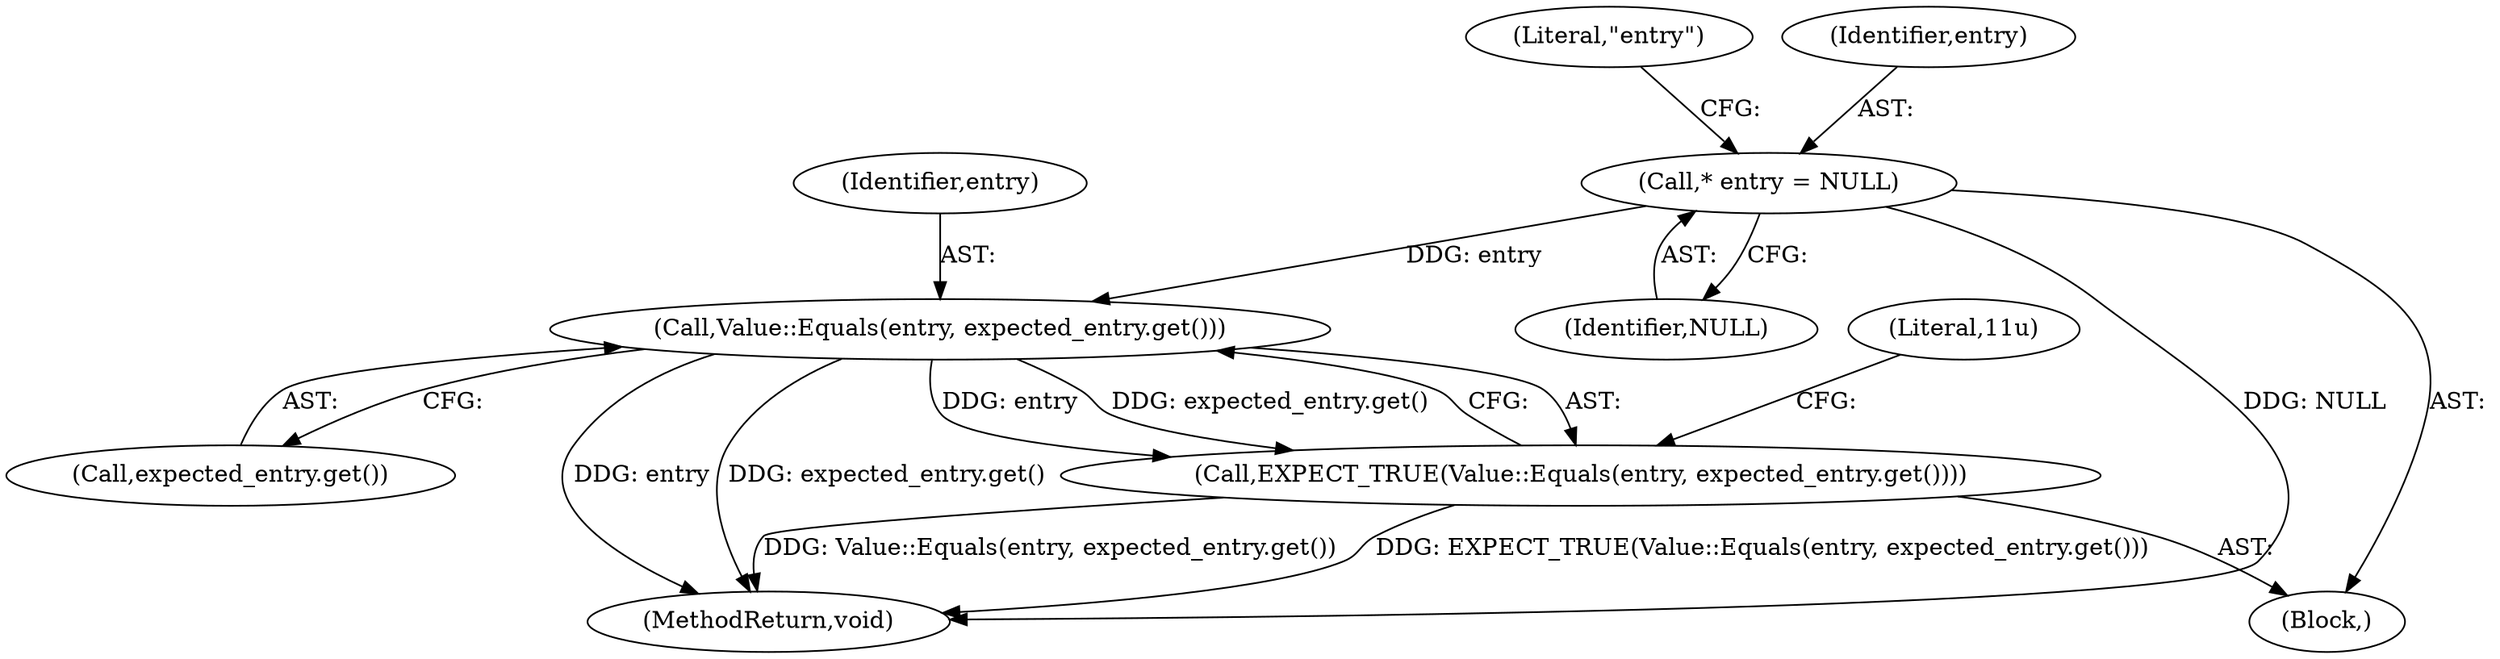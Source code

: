 digraph "0_Chrome_19190765882e272a6a2162c89acdb29110f7e3cf_16@pointer" {
"1000210" [label="(Call,Value::Equals(entry, expected_entry.get()))"];
"1000201" [label="(Call,* entry = NULL)"];
"1000209" [label="(Call,EXPECT_TRUE(Value::Equals(entry, expected_entry.get())))"];
"1000221" [label="(MethodReturn,void)"];
"1000209" [label="(Call,EXPECT_TRUE(Value::Equals(entry, expected_entry.get())))"];
"1000201" [label="(Call,* entry = NULL)"];
"1000214" [label="(Literal,11u)"];
"1000206" [label="(Literal,\"entry\")"];
"1000202" [label="(Identifier,entry)"];
"1000203" [label="(Identifier,NULL)"];
"1000212" [label="(Call,expected_entry.get())"];
"1000211" [label="(Identifier,entry)"];
"1000198" [label="(Block,)"];
"1000210" [label="(Call,Value::Equals(entry, expected_entry.get()))"];
"1000210" -> "1000209"  [label="AST: "];
"1000210" -> "1000212"  [label="CFG: "];
"1000211" -> "1000210"  [label="AST: "];
"1000212" -> "1000210"  [label="AST: "];
"1000209" -> "1000210"  [label="CFG: "];
"1000210" -> "1000221"  [label="DDG: expected_entry.get()"];
"1000210" -> "1000221"  [label="DDG: entry"];
"1000210" -> "1000209"  [label="DDG: entry"];
"1000210" -> "1000209"  [label="DDG: expected_entry.get()"];
"1000201" -> "1000210"  [label="DDG: entry"];
"1000201" -> "1000198"  [label="AST: "];
"1000201" -> "1000203"  [label="CFG: "];
"1000202" -> "1000201"  [label="AST: "];
"1000203" -> "1000201"  [label="AST: "];
"1000206" -> "1000201"  [label="CFG: "];
"1000201" -> "1000221"  [label="DDG: NULL"];
"1000209" -> "1000198"  [label="AST: "];
"1000214" -> "1000209"  [label="CFG: "];
"1000209" -> "1000221"  [label="DDG: EXPECT_TRUE(Value::Equals(entry, expected_entry.get()))"];
"1000209" -> "1000221"  [label="DDG: Value::Equals(entry, expected_entry.get())"];
}
